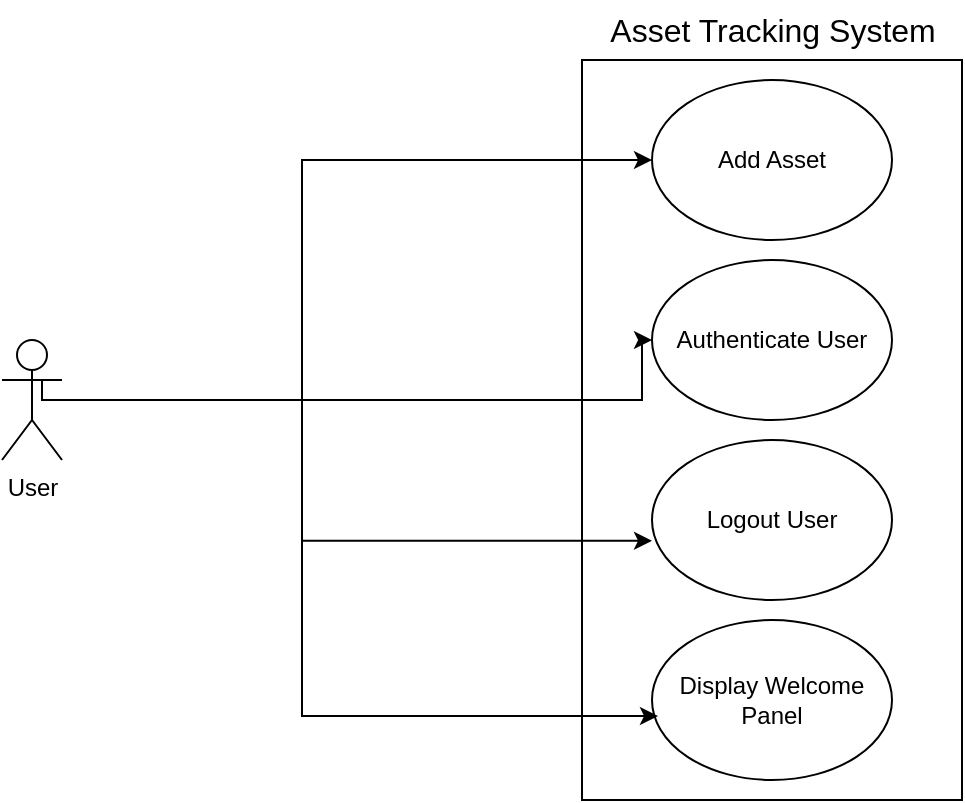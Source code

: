 <mxfile version="24.7.17">
  <diagram name="Page-1" id="b5lOJseK_sH6-5dRei7l">
    <mxGraphModel dx="1050" dy="621" grid="1" gridSize="10" guides="1" tooltips="1" connect="1" arrows="1" fold="1" page="1" pageScale="1" pageWidth="827" pageHeight="1169" math="0" shadow="0">
      <root>
        <mxCell id="0" />
        <mxCell id="1" parent="0" />
        <mxCell id="5cJZjPvlyaRLwFl49vr9-1" value="" style="rounded=0;whiteSpace=wrap;html=1;" parent="1" vertex="1">
          <mxGeometry x="340" y="40" width="190" height="370" as="geometry" />
        </mxCell>
        <mxCell id="5cJZjPvlyaRLwFl49vr9-3" value="Add Asset" style="ellipse;whiteSpace=wrap;html=1;" parent="1" vertex="1">
          <mxGeometry x="375" y="50" width="120" height="80" as="geometry" />
        </mxCell>
        <mxCell id="5cJZjPvlyaRLwFl49vr9-4" value="Authenticate User" style="ellipse;whiteSpace=wrap;html=1;" parent="1" vertex="1">
          <mxGeometry x="375" y="140" width="120" height="80" as="geometry" />
        </mxCell>
        <mxCell id="5cJZjPvlyaRLwFl49vr9-5" value="Logout User" style="ellipse;whiteSpace=wrap;html=1;" parent="1" vertex="1">
          <mxGeometry x="375" y="230" width="120" height="80" as="geometry" />
        </mxCell>
        <mxCell id="5cJZjPvlyaRLwFl49vr9-13" style="edgeStyle=orthogonalEdgeStyle;rounded=0;orthogonalLoop=1;jettySize=auto;html=1;entryX=0;entryY=0.5;entryDx=0;entryDy=0;" parent="1" source="5cJZjPvlyaRLwFl49vr9-9" target="5cJZjPvlyaRLwFl49vr9-3" edge="1">
          <mxGeometry relative="1" as="geometry">
            <Array as="points">
              <mxPoint x="200" y="210" />
              <mxPoint x="200" y="90" />
            </Array>
          </mxGeometry>
        </mxCell>
        <mxCell id="5cJZjPvlyaRLwFl49vr9-14" style="edgeStyle=orthogonalEdgeStyle;rounded=0;orthogonalLoop=1;jettySize=auto;html=1;entryX=0;entryY=0.5;entryDx=0;entryDy=0;" parent="1" source="5cJZjPvlyaRLwFl49vr9-9" target="5cJZjPvlyaRLwFl49vr9-4" edge="1">
          <mxGeometry relative="1" as="geometry">
            <Array as="points">
              <mxPoint x="370" y="210" />
            </Array>
          </mxGeometry>
        </mxCell>
        <mxCell id="5cJZjPvlyaRLwFl49vr9-9" value="User" style="shape=umlActor;verticalLabelPosition=bottom;verticalAlign=top;html=1;outlineConnect=0;" parent="1" vertex="1">
          <mxGeometry x="50" y="180" width="30" height="60" as="geometry" />
        </mxCell>
        <mxCell id="5cJZjPvlyaRLwFl49vr9-15" style="edgeStyle=orthogonalEdgeStyle;rounded=0;orthogonalLoop=1;jettySize=auto;html=1;entryX=0;entryY=0.63;entryDx=0;entryDy=0;entryPerimeter=0;" parent="1" source="5cJZjPvlyaRLwFl49vr9-9" target="5cJZjPvlyaRLwFl49vr9-5" edge="1">
          <mxGeometry relative="1" as="geometry">
            <Array as="points">
              <mxPoint x="200" y="210" />
              <mxPoint x="200" y="280" />
            </Array>
          </mxGeometry>
        </mxCell>
        <mxCell id="5cJZjPvlyaRLwFl49vr9-17" value="&lt;font style=&quot;font-size: 16px;&quot;&gt;Asset Tracking System&lt;/font&gt;" style="text;html=1;align=center;verticalAlign=middle;resizable=0;points=[];autosize=1;strokeColor=none;fillColor=none;" parent="1" vertex="1">
          <mxGeometry x="340" y="10" width="190" height="30" as="geometry" />
        </mxCell>
        <mxCell id="UaktsBe1DCVyIn7FpkjJ-1" value="Display Welcome Panel" style="ellipse;whiteSpace=wrap;html=1;" vertex="1" parent="1">
          <mxGeometry x="375" y="320" width="120" height="80" as="geometry" />
        </mxCell>
        <mxCell id="UaktsBe1DCVyIn7FpkjJ-3" style="edgeStyle=orthogonalEdgeStyle;rounded=0;orthogonalLoop=1;jettySize=auto;html=1;exitX=1;exitY=0.333;exitDx=0;exitDy=0;exitPerimeter=0;entryX=0.025;entryY=0.6;entryDx=0;entryDy=0;entryPerimeter=0;" edge="1" parent="1" source="5cJZjPvlyaRLwFl49vr9-9" target="UaktsBe1DCVyIn7FpkjJ-1">
          <mxGeometry relative="1" as="geometry">
            <Array as="points">
              <mxPoint x="70" y="210" />
              <mxPoint x="200" y="210" />
              <mxPoint x="200" y="368" />
            </Array>
          </mxGeometry>
        </mxCell>
      </root>
    </mxGraphModel>
  </diagram>
</mxfile>
